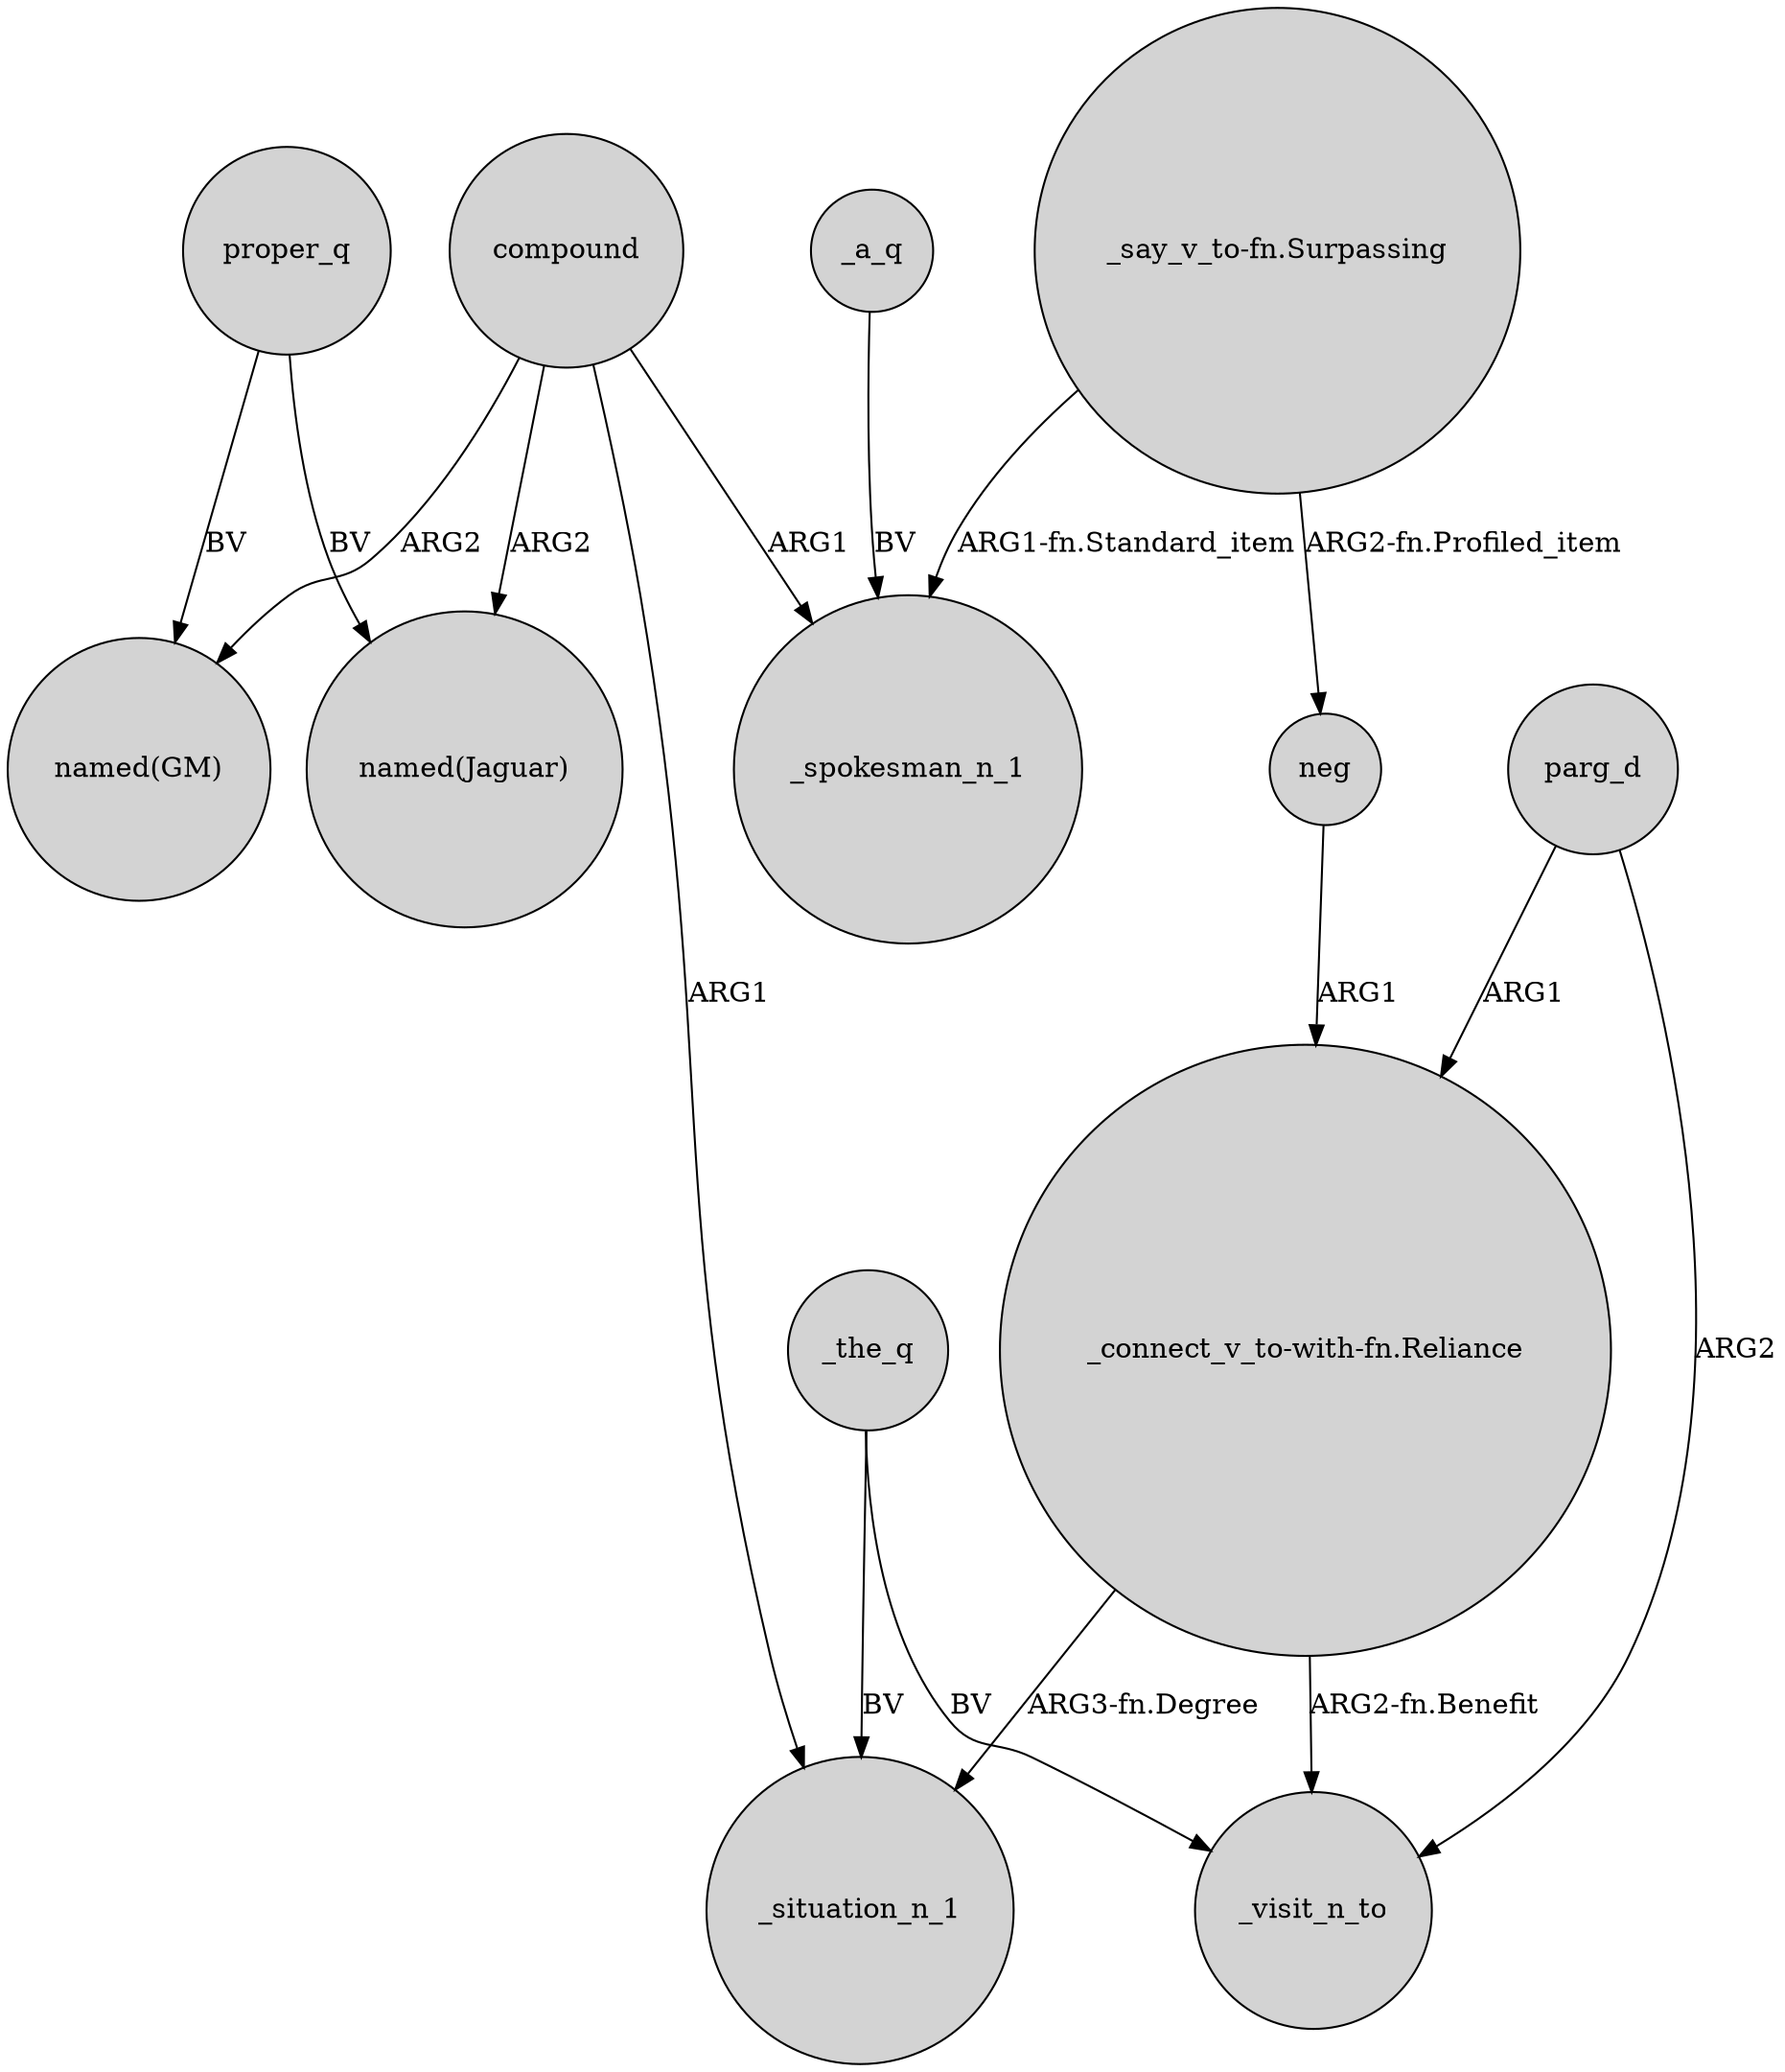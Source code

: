 digraph {
	node [shape=circle style=filled]
	proper_q -> "named(GM)" [label=BV]
	neg -> "_connect_v_to-with-fn.Reliance" [label=ARG1]
	compound -> "named(Jaguar)" [label=ARG2]
	_the_q -> _situation_n_1 [label=BV]
	parg_d -> "_connect_v_to-with-fn.Reliance" [label=ARG1]
	compound -> _spokesman_n_1 [label=ARG1]
	"_say_v_to-fn.Surpassing" -> neg [label="ARG2-fn.Profiled_item"]
	_the_q -> _visit_n_to [label=BV]
	parg_d -> _visit_n_to [label=ARG2]
	proper_q -> "named(Jaguar)" [label=BV]
	compound -> "named(GM)" [label=ARG2]
	"_connect_v_to-with-fn.Reliance" -> _visit_n_to [label="ARG2-fn.Benefit"]
	_a_q -> _spokesman_n_1 [label=BV]
	"_say_v_to-fn.Surpassing" -> _spokesman_n_1 [label="ARG1-fn.Standard_item"]
	"_connect_v_to-with-fn.Reliance" -> _situation_n_1 [label="ARG3-fn.Degree"]
	compound -> _situation_n_1 [label=ARG1]
}
